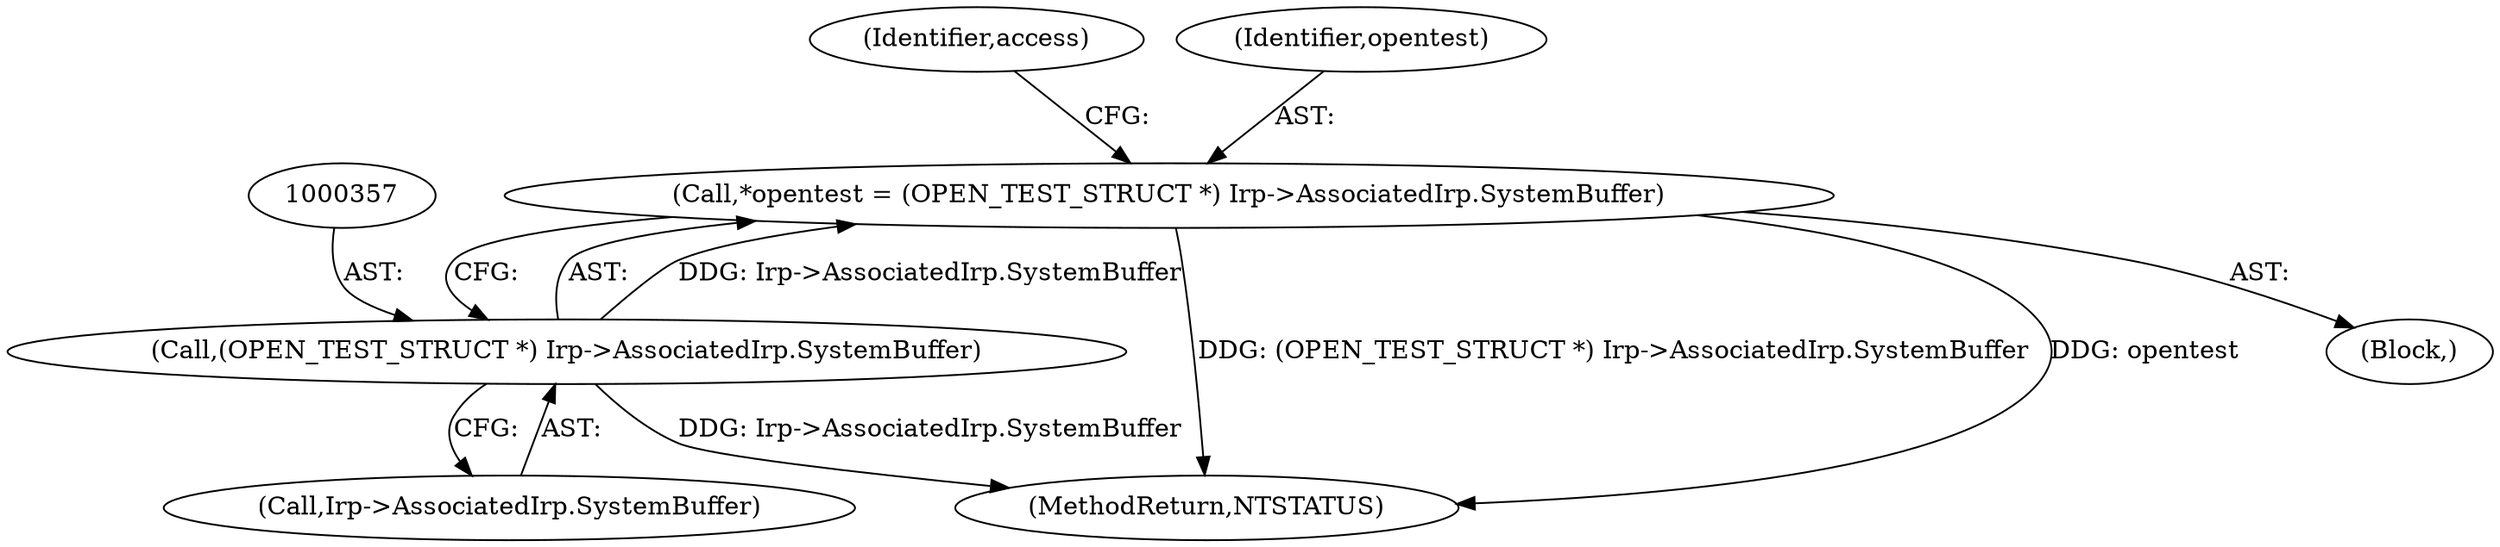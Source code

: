 digraph "0_VeraCrypt_f30f9339c9a0b9bbcc6f5ad38804af39db1f479e@API" {
"1000354" [label="(Call,*opentest = (OPEN_TEST_STRUCT *) Irp->AssociatedIrp.SystemBuffer)"];
"1000356" [label="(Call,(OPEN_TEST_STRUCT *) Irp->AssociatedIrp.SystemBuffer)"];
"1000354" [label="(Call,*opentest = (OPEN_TEST_STRUCT *) Irp->AssociatedIrp.SystemBuffer)"];
"1003200" [label="(MethodReturn,NTSTATUS)"];
"1000352" [label="(Block,)"];
"1000370" [label="(Identifier,access)"];
"1000355" [label="(Identifier,opentest)"];
"1000356" [label="(Call,(OPEN_TEST_STRUCT *) Irp->AssociatedIrp.SystemBuffer)"];
"1000358" [label="(Call,Irp->AssociatedIrp.SystemBuffer)"];
"1000354" -> "1000352"  [label="AST: "];
"1000354" -> "1000356"  [label="CFG: "];
"1000355" -> "1000354"  [label="AST: "];
"1000356" -> "1000354"  [label="AST: "];
"1000370" -> "1000354"  [label="CFG: "];
"1000354" -> "1003200"  [label="DDG: (OPEN_TEST_STRUCT *) Irp->AssociatedIrp.SystemBuffer"];
"1000354" -> "1003200"  [label="DDG: opentest"];
"1000356" -> "1000354"  [label="DDG: Irp->AssociatedIrp.SystemBuffer"];
"1000356" -> "1000358"  [label="CFG: "];
"1000357" -> "1000356"  [label="AST: "];
"1000358" -> "1000356"  [label="AST: "];
"1000356" -> "1003200"  [label="DDG: Irp->AssociatedIrp.SystemBuffer"];
}
